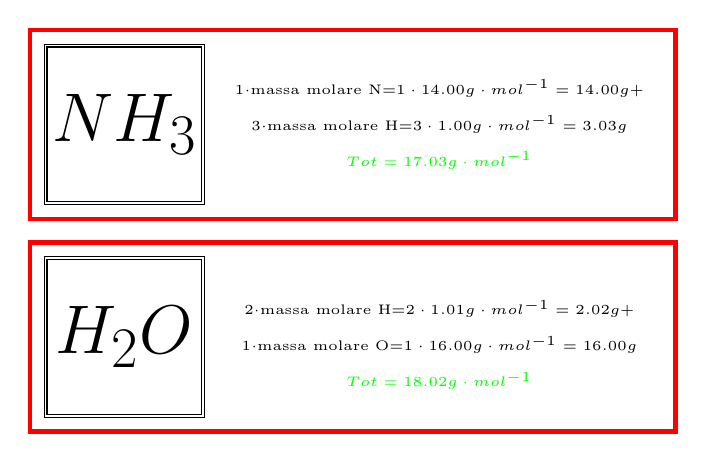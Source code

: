 ﻿\begin{tikzpicture}
\draw[red,ultra thick] (-.2,0.3) -- (-.2,2.7) -- (8,2.7) -- (8,0.3) -- cycle;
\draw[double] (0,.5) -- (0,2.5) -- (2,2.5) -- (2,.5) -- cycle; 
\node[font=\Huge] at (1.0,1.5) {\textsf{$H_2O$}};
 \matrix [nodes={font=\tiny,minimum size=1mm}] at (5,1.4)
  {
    \node {$2\cdot$massa molare H=$2\cdot1.01g\cdot mol^{-1}=2.02g+$};   \\
    \node {$1\cdot$massa molare O=$1\cdot16.00g\cdot mol^{-1}=16.00g$};  \\
	\node {$\color{green}Tot=18.02g\cdot mol^{-1}$};  \\
  };

\draw[red,ultra thick] (-.2,3) -- (-.2,5.4) -- (8,5.4) -- (8,3) -- cycle;
\draw[double] (0,3.2) -- (0,5.2) -- (2,5.2) -- (2,3.2) -- cycle; 
\node[font=\Huge] at (1.0,4.2) {\textsf{$NH_3$}};
 \matrix [nodes={font=\tiny,minimum size=1mm}] at (5,4.2)
  {
    \node {$1\cdot$massa molare N=$1\cdot14.00g\cdot mol^{-1}=14.00g+$};   \\
    \node {$3\cdot$massa molare H=$3\cdot1.00g\cdot mol^{-1}=3.03g$};  \\
	\node {$\color{green}Tot=17.03g\cdot mol^{-1}$};  \\
  };
\end{tikzpicture}